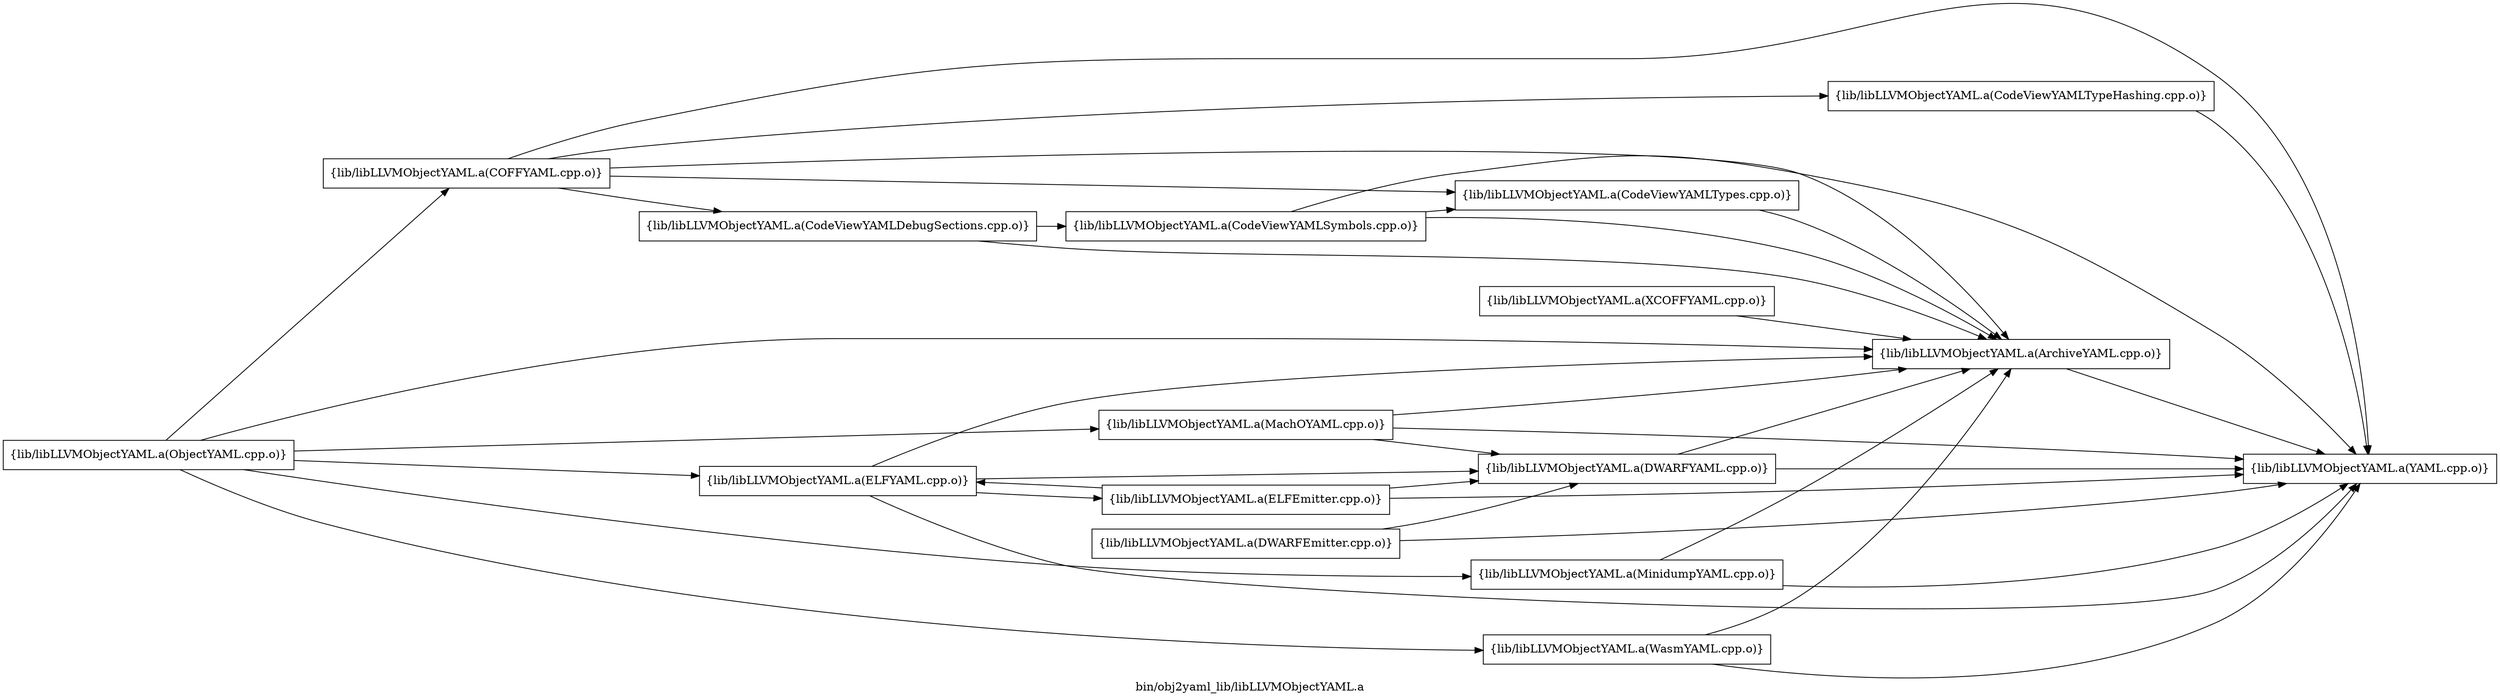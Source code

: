 digraph "bin/obj2yaml_lib/libLLVMObjectYAML.a" {
	label="bin/obj2yaml_lib/libLLVMObjectYAML.a";
	rankdir=LR;
	{ rank=same; Node0x557f4b2ebf68;  }

	Node0x557f4b2ebf68 [shape=record,shape=box,group=0,label="{lib/libLLVMObjectYAML.a(ArchiveYAML.cpp.o)}"];
	Node0x557f4b2ebf68 -> Node0x557f4b2e3e58;
	Node0x557f4b2ecb48 [shape=record,shape=box,group=0,label="{lib/libLLVMObjectYAML.a(CodeViewYAMLDebugSections.cpp.o)}"];
	Node0x557f4b2ecb48 -> Node0x557f4b2ebf68;
	Node0x557f4b2ecb48 -> Node0x557f4b2e5488;
	Node0x557f4b2ec828 [shape=record,shape=box,group=0,label="{lib/libLLVMObjectYAML.a(CodeViewYAMLTypeHashing.cpp.o)}"];
	Node0x557f4b2ec828 -> Node0x557f4b2e3e58;
	Node0x557f4b2ecaf8 [shape=record,shape=box,group=0,label="{lib/libLLVMObjectYAML.a(CodeViewYAMLTypes.cpp.o)}"];
	Node0x557f4b2ecaf8 -> Node0x557f4b2ebf68;
	Node0x557f4b2e8318 [shape=record,shape=box,group=0,label="{lib/libLLVMObjectYAML.a(COFFYAML.cpp.o)}"];
	Node0x557f4b2e8318 -> Node0x557f4b2ebf68;
	Node0x557f4b2e8318 -> Node0x557f4b2ecb48;
	Node0x557f4b2e8318 -> Node0x557f4b2ec828;
	Node0x557f4b2e8318 -> Node0x557f4b2ecaf8;
	Node0x557f4b2e8318 -> Node0x557f4b2e3e58;
	Node0x557f4b2ec6e8 [shape=record,shape=box,group=0,label="{lib/libLLVMObjectYAML.a(DWARFYAML.cpp.o)}"];
	Node0x557f4b2ec6e8 -> Node0x557f4b2ebf68;
	Node0x557f4b2ec6e8 -> Node0x557f4b2e3e58;
	Node0x557f4b2eae38 [shape=record,shape=box,group=0,label="{lib/libLLVMObjectYAML.a(ELFEmitter.cpp.o)}"];
	Node0x557f4b2eae38 -> Node0x557f4b2ec6e8;
	Node0x557f4b2eae38 -> Node0x557f4b2eb5b8;
	Node0x557f4b2eae38 -> Node0x557f4b2e3e58;
	Node0x557f4b2eb5b8 [shape=record,shape=box,group=0,label="{lib/libLLVMObjectYAML.a(ELFYAML.cpp.o)}"];
	Node0x557f4b2eb5b8 -> Node0x557f4b2ebf68;
	Node0x557f4b2eb5b8 -> Node0x557f4b2ec6e8;
	Node0x557f4b2eb5b8 -> Node0x557f4b2eae38;
	Node0x557f4b2eb5b8 -> Node0x557f4b2e3e58;
	Node0x557f4b2e42b8 [shape=record,shape=box,group=0,label="{lib/libLLVMObjectYAML.a(MachOYAML.cpp.o)}"];
	Node0x557f4b2e42b8 -> Node0x557f4b2ebf68;
	Node0x557f4b2e42b8 -> Node0x557f4b2ec6e8;
	Node0x557f4b2e42b8 -> Node0x557f4b2e3e58;
	Node0x557f4b2e4f38 [shape=record,shape=box,group=0,label="{lib/libLLVMObjectYAML.a(ObjectYAML.cpp.o)}"];
	Node0x557f4b2e4f38 -> Node0x557f4b2ebf68;
	Node0x557f4b2e4f38 -> Node0x557f4b2e8318;
	Node0x557f4b2e4f38 -> Node0x557f4b2eb5b8;
	Node0x557f4b2e4f38 -> Node0x557f4b2e42b8;
	Node0x557f4b2e4f38 -> Node0x557f4b2e50c8;
	Node0x557f4b2e4f38 -> Node0x557f4b2e35e8;
	Node0x557f4b2e50c8 [shape=record,shape=box,group=0,label="{lib/libLLVMObjectYAML.a(MinidumpYAML.cpp.o)}"];
	Node0x557f4b2e50c8 -> Node0x557f4b2ebf68;
	Node0x557f4b2e50c8 -> Node0x557f4b2e3e58;
	Node0x557f4b2e3b88 [shape=record,shape=box,group=0,label="{lib/libLLVMObjectYAML.a(XCOFFYAML.cpp.o)}"];
	Node0x557f4b2e3b88 -> Node0x557f4b2ebf68;
	Node0x557f4b2e35e8 [shape=record,shape=box,group=0,label="{lib/libLLVMObjectYAML.a(WasmYAML.cpp.o)}"];
	Node0x557f4b2e35e8 -> Node0x557f4b2ebf68;
	Node0x557f4b2e35e8 -> Node0x557f4b2e3e58;
	Node0x557f4b2e3e58 [shape=record,shape=box,group=0,label="{lib/libLLVMObjectYAML.a(YAML.cpp.o)}"];
	Node0x557f4b2e5488 [shape=record,shape=box,group=0,label="{lib/libLLVMObjectYAML.a(CodeViewYAMLSymbols.cpp.o)}"];
	Node0x557f4b2e5488 -> Node0x557f4b2ebf68;
	Node0x557f4b2e5488 -> Node0x557f4b2ecaf8;
	Node0x557f4b2e5488 -> Node0x557f4b2e3e58;
	Node0x557f4b2ea5c8 [shape=record,shape=box,group=0,label="{lib/libLLVMObjectYAML.a(DWARFEmitter.cpp.o)}"];
	Node0x557f4b2ea5c8 -> Node0x557f4b2ec6e8;
	Node0x557f4b2ea5c8 -> Node0x557f4b2e3e58;
}
